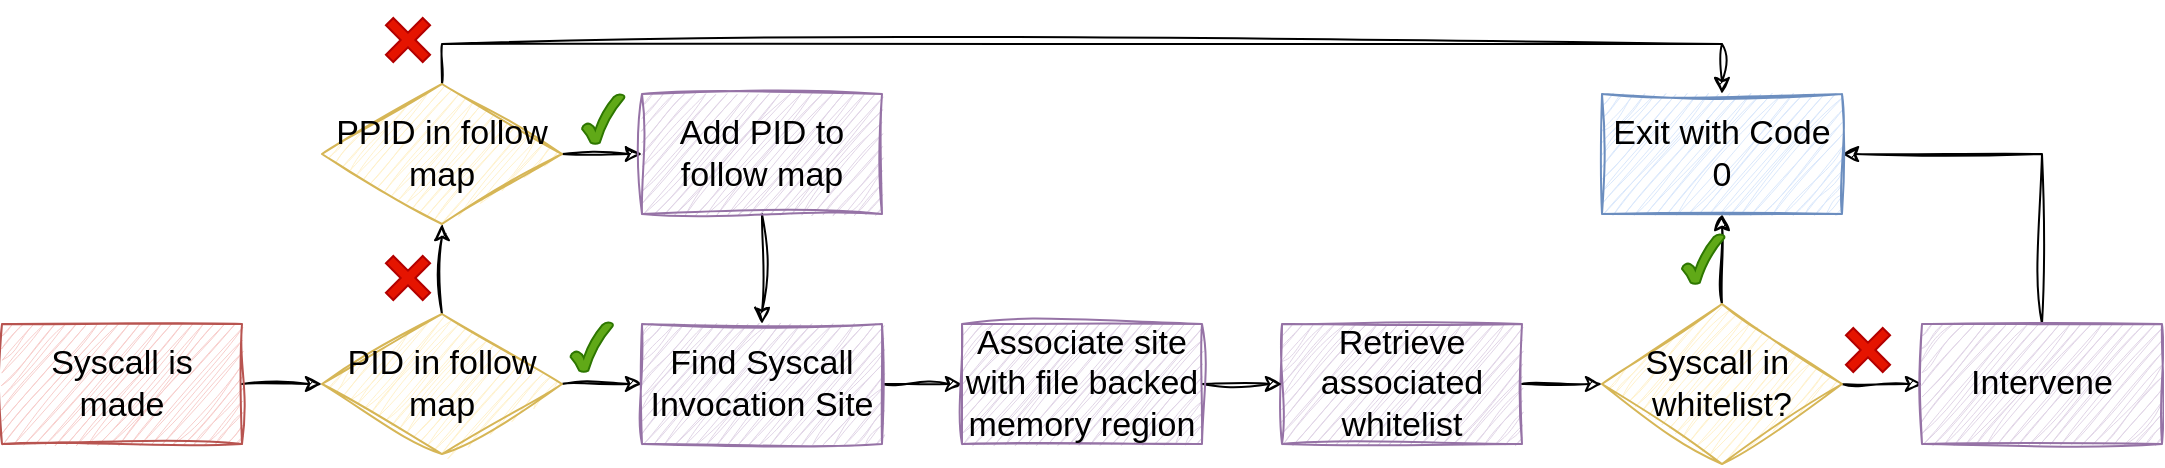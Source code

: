<mxfile version="26.2.15">
  <diagram name="Page-1" id="tkqT64Fa1Iadw7DtF-jP">
    <mxGraphModel dx="1234" dy="898" grid="1" gridSize="10" guides="1" tooltips="1" connect="1" arrows="1" fold="1" page="1" pageScale="1" pageWidth="1169" pageHeight="827" math="0" shadow="0">
      <root>
        <mxCell id="0" />
        <mxCell id="1" parent="0" />
        <mxCell id="hWOuJit7TbWxn14ip4OH-3" style="edgeStyle=orthogonalEdgeStyle;rounded=0;orthogonalLoop=1;jettySize=auto;html=1;exitX=1;exitY=0.5;exitDx=0;exitDy=0;entryX=0;entryY=0.5;entryDx=0;entryDy=0;sketch=1;curveFitting=1;jiggle=2;" parent="1" source="J1RcsDlZKyNho1X2fuFZ-2" target="J1RcsDlZKyNho1X2fuFZ-5" edge="1">
          <mxGeometry relative="1" as="geometry" />
        </mxCell>
        <mxCell id="J1RcsDlZKyNho1X2fuFZ-2" value="Syscall is made" style="rounded=0;whiteSpace=wrap;html=1;labelBackgroundColor=none;sketch=1;curveFitting=1;jiggle=2;fillColor=#f8cecc;strokeColor=#b85450;fontSize=17;" parent="1" vertex="1">
          <mxGeometry y="205" width="120" height="60" as="geometry" />
        </mxCell>
        <mxCell id="J1RcsDlZKyNho1X2fuFZ-39" value="" style="edgeStyle=orthogonalEdgeStyle;rounded=0;hachureGap=4;orthogonalLoop=1;jettySize=auto;html=1;fontFamily=Architects Daughter;fontSource=https%3A%2F%2Ffonts.googleapis.com%2Fcss%3Ffamily%3DArchitects%2BDaughter;strokeColor=none;sketch=1;curveFitting=1;jiggle=2;opacity=0;fontSize=17;" parent="1" source="J1RcsDlZKyNho1X2fuFZ-11" target="J1RcsDlZKyNho1X2fuFZ-38" edge="1">
          <mxGeometry relative="1" as="geometry" />
        </mxCell>
        <mxCell id="hWOuJit7TbWxn14ip4OH-4" style="edgeStyle=orthogonalEdgeStyle;rounded=0;orthogonalLoop=1;jettySize=auto;html=1;exitX=1;exitY=0.5;exitDx=0;exitDy=0;sketch=1;curveFitting=1;jiggle=2;" parent="1" source="J1RcsDlZKyNho1X2fuFZ-5" target="J1RcsDlZKyNho1X2fuFZ-8" edge="1">
          <mxGeometry relative="1" as="geometry" />
        </mxCell>
        <mxCell id="hWOuJit7TbWxn14ip4OH-11" style="edgeStyle=orthogonalEdgeStyle;rounded=0;orthogonalLoop=1;jettySize=auto;html=1;exitX=0.5;exitY=0;exitDx=0;exitDy=0;entryX=0.5;entryY=1;entryDx=0;entryDy=0;sketch=1;curveFitting=1;jiggle=2;" parent="1" source="J1RcsDlZKyNho1X2fuFZ-5" target="J1RcsDlZKyNho1X2fuFZ-25" edge="1">
          <mxGeometry relative="1" as="geometry" />
        </mxCell>
        <mxCell id="J1RcsDlZKyNho1X2fuFZ-5" value="PID in follow map" style="rhombus;whiteSpace=wrap;html=1;rounded=0;labelBackgroundColor=none;sketch=1;curveFitting=1;jiggle=2;fillColor=#fff2cc;strokeColor=#d6b656;fontSize=17;" parent="1" vertex="1">
          <mxGeometry x="160" y="200" width="120" height="70" as="geometry" />
        </mxCell>
        <mxCell id="hWOuJit7TbWxn14ip4OH-7" style="edgeStyle=orthogonalEdgeStyle;rounded=0;orthogonalLoop=1;jettySize=auto;html=1;exitX=1;exitY=0.5;exitDx=0;exitDy=0;entryX=0;entryY=0.5;entryDx=0;entryDy=0;sketch=1;curveFitting=1;jiggle=2;" parent="1" source="J1RcsDlZKyNho1X2fuFZ-17" target="J1RcsDlZKyNho1X2fuFZ-19" edge="1">
          <mxGeometry relative="1" as="geometry" />
        </mxCell>
        <mxCell id="J1RcsDlZKyNho1X2fuFZ-17" value="Retrieve associated whitelist" style="whiteSpace=wrap;html=1;rounded=0;labelBackgroundColor=none;sketch=1;curveFitting=1;jiggle=2;fillColor=#e1d5e7;strokeColor=#9673a6;fontSize=17;" parent="1" vertex="1">
          <mxGeometry x="640" y="205" width="120" height="60" as="geometry" />
        </mxCell>
        <mxCell id="hWOuJit7TbWxn14ip4OH-9" style="edgeStyle=orthogonalEdgeStyle;rounded=0;orthogonalLoop=1;jettySize=auto;html=1;entryX=0;entryY=0.5;entryDx=0;entryDy=0;sketch=1;curveFitting=1;jiggle=2;" parent="1" source="J1RcsDlZKyNho1X2fuFZ-19" target="J1RcsDlZKyNho1X2fuFZ-22" edge="1">
          <mxGeometry relative="1" as="geometry" />
        </mxCell>
        <mxCell id="0LeRUmsSPWUeUl92eG1U-1" style="edgeStyle=orthogonalEdgeStyle;rounded=0;sketch=1;hachureGap=4;jiggle=2;curveFitting=1;orthogonalLoop=1;jettySize=auto;html=1;exitX=0.5;exitY=0;exitDx=0;exitDy=0;entryX=0.5;entryY=1;entryDx=0;entryDy=0;fontFamily=Architects Daughter;fontSource=https%3A%2F%2Ffonts.googleapis.com%2Fcss%3Ffamily%3DArchitects%2BDaughter;" edge="1" parent="1" source="J1RcsDlZKyNho1X2fuFZ-19" target="J1RcsDlZKyNho1X2fuFZ-33">
          <mxGeometry relative="1" as="geometry" />
        </mxCell>
        <mxCell id="J1RcsDlZKyNho1X2fuFZ-19" value="Syscall in&amp;nbsp;&lt;div&gt;whitelist?&lt;/div&gt;" style="rhombus;whiteSpace=wrap;html=1;rounded=0;labelBackgroundColor=none;sketch=1;curveFitting=1;jiggle=2;fillColor=#fff2cc;strokeColor=#d6b656;fontSize=17;" parent="1" vertex="1">
          <mxGeometry x="800" y="195" width="120" height="80" as="geometry" />
        </mxCell>
        <mxCell id="0LeRUmsSPWUeUl92eG1U-8" style="edgeStyle=orthogonalEdgeStyle;rounded=0;sketch=1;hachureGap=4;jiggle=2;curveFitting=1;orthogonalLoop=1;jettySize=auto;html=1;exitX=0.5;exitY=0;exitDx=0;exitDy=0;entryX=1;entryY=0.5;entryDx=0;entryDy=0;fontFamily=Architects Daughter;fontSource=https%3A%2F%2Ffonts.googleapis.com%2Fcss%3Ffamily%3DArchitects%2BDaughter;" edge="1" parent="1" source="J1RcsDlZKyNho1X2fuFZ-22" target="J1RcsDlZKyNho1X2fuFZ-33">
          <mxGeometry relative="1" as="geometry" />
        </mxCell>
        <mxCell id="J1RcsDlZKyNho1X2fuFZ-22" value="Intervene" style="whiteSpace=wrap;html=1;rounded=0;labelBackgroundColor=none;sketch=1;curveFitting=1;jiggle=2;fillColor=#e1d5e7;strokeColor=#9673a6;fontSize=17;" parent="1" vertex="1">
          <mxGeometry x="960" y="205" width="120" height="60" as="geometry" />
        </mxCell>
        <mxCell id="hWOuJit7TbWxn14ip4OH-12" style="edgeStyle=orthogonalEdgeStyle;rounded=0;orthogonalLoop=1;jettySize=auto;html=1;exitX=1;exitY=0.5;exitDx=0;exitDy=0;entryX=0;entryY=0.5;entryDx=0;entryDy=0;sketch=1;curveFitting=1;jiggle=2;" parent="1" source="J1RcsDlZKyNho1X2fuFZ-25" target="J1RcsDlZKyNho1X2fuFZ-27" edge="1">
          <mxGeometry relative="1" as="geometry" />
        </mxCell>
        <mxCell id="hWOuJit7TbWxn14ip4OH-14" style="edgeStyle=orthogonalEdgeStyle;rounded=0;orthogonalLoop=1;jettySize=auto;html=1;exitX=0.5;exitY=0;exitDx=0;exitDy=0;entryX=0.5;entryY=0;entryDx=0;entryDy=0;sketch=1;curveFitting=1;jiggle=2;" parent="1" source="J1RcsDlZKyNho1X2fuFZ-25" target="J1RcsDlZKyNho1X2fuFZ-33" edge="1">
          <mxGeometry relative="1" as="geometry" />
        </mxCell>
        <mxCell id="J1RcsDlZKyNho1X2fuFZ-25" value="PPID in follow map" style="rhombus;whiteSpace=wrap;html=1;rounded=0;labelBackgroundColor=none;sketch=1;curveFitting=1;jiggle=2;fillColor=#fff2cc;strokeColor=#d6b656;fontSize=17;" parent="1" vertex="1">
          <mxGeometry x="160" y="85" width="120" height="70" as="geometry" />
        </mxCell>
        <mxCell id="hWOuJit7TbWxn14ip4OH-13" style="edgeStyle=orthogonalEdgeStyle;rounded=0;orthogonalLoop=1;jettySize=auto;html=1;exitX=0.5;exitY=1;exitDx=0;exitDy=0;entryX=0.5;entryY=0;entryDx=0;entryDy=0;sketch=1;curveFitting=1;jiggle=2;" parent="1" source="J1RcsDlZKyNho1X2fuFZ-27" target="J1RcsDlZKyNho1X2fuFZ-8" edge="1">
          <mxGeometry relative="1" as="geometry" />
        </mxCell>
        <mxCell id="J1RcsDlZKyNho1X2fuFZ-27" value="Add PID to&lt;div&gt;follow map&lt;/div&gt;" style="whiteSpace=wrap;html=1;rounded=0;labelBackgroundColor=none;sketch=1;curveFitting=1;jiggle=2;fillColor=#e1d5e7;strokeColor=#9673a6;fontSize=17;" parent="1" vertex="1">
          <mxGeometry x="320" y="90" width="120" height="60" as="geometry" />
        </mxCell>
        <mxCell id="J1RcsDlZKyNho1X2fuFZ-33" value="Exit with Code 0" style="whiteSpace=wrap;html=1;rounded=0;labelBackgroundColor=none;sketch=1;curveFitting=1;jiggle=2;fillColor=#dae8fc;strokeColor=#6c8ebf;fontSize=17;" parent="1" vertex="1">
          <mxGeometry x="800" y="90" width="120" height="60" as="geometry" />
        </mxCell>
        <mxCell id="J1RcsDlZKyNho1X2fuFZ-38" value="" style="rhombus;whiteSpace=wrap;html=1;fillColor=#fff2cc;strokeColor=none;rounded=0;labelBackgroundColor=none;sketch=1;curveFitting=1;jiggle=2;opacity=0;fontSize=17;" parent="1" vertex="1">
          <mxGeometry x="650" y="60" width="140" height="80" as="geometry" />
        </mxCell>
        <mxCell id="hWOuJit7TbWxn14ip4OH-1" value="" style="edgeStyle=orthogonalEdgeStyle;rounded=0;hachureGap=4;orthogonalLoop=1;jettySize=auto;html=1;fontFamily=Architects Daughter;fontSource=https%3A%2F%2Ffonts.googleapis.com%2Fcss%3Ffamily%3DArchitects%2BDaughter;strokeColor=none;sketch=1;curveFitting=1;jiggle=2;opacity=0;fontSize=17;" parent="1" source="J1RcsDlZKyNho1X2fuFZ-5" target="J1RcsDlZKyNho1X2fuFZ-8" edge="1">
          <mxGeometry relative="1" as="geometry">
            <mxPoint x="300" y="235" as="sourcePoint" />
            <mxPoint x="720" y="140" as="targetPoint" />
          </mxGeometry>
        </mxCell>
        <mxCell id="hWOuJit7TbWxn14ip4OH-5" style="edgeStyle=orthogonalEdgeStyle;rounded=0;orthogonalLoop=1;jettySize=auto;html=1;exitX=1;exitY=0.5;exitDx=0;exitDy=0;entryX=0;entryY=0.5;entryDx=0;entryDy=0;sketch=1;curveFitting=1;jiggle=2;" parent="1" source="J1RcsDlZKyNho1X2fuFZ-8" target="J1RcsDlZKyNho1X2fuFZ-11" edge="1">
          <mxGeometry relative="1" as="geometry" />
        </mxCell>
        <mxCell id="J1RcsDlZKyNho1X2fuFZ-8" value="Find Syscall&lt;div&gt;Invocation Site&lt;/div&gt;" style="whiteSpace=wrap;html=1;rounded=0;labelBackgroundColor=none;sketch=1;curveFitting=1;jiggle=2;fillColor=#e1d5e7;strokeColor=#9673a6;fontSize=17;" parent="1" vertex="1">
          <mxGeometry x="320" y="205" width="120" height="60" as="geometry" />
        </mxCell>
        <mxCell id="hWOuJit7TbWxn14ip4OH-2" value="" style="edgeStyle=orthogonalEdgeStyle;rounded=0;hachureGap=4;orthogonalLoop=1;jettySize=auto;html=1;fontFamily=Architects Daughter;fontSource=https%3A%2F%2Ffonts.googleapis.com%2Fcss%3Ffamily%3DArchitects%2BDaughter;strokeColor=none;sketch=1;curveFitting=1;jiggle=2;opacity=0;fontSize=17;" parent="1" source="J1RcsDlZKyNho1X2fuFZ-8" target="J1RcsDlZKyNho1X2fuFZ-11" edge="1">
          <mxGeometry relative="1" as="geometry">
            <mxPoint x="440" y="235" as="sourcePoint" />
            <mxPoint x="720" y="140" as="targetPoint" />
          </mxGeometry>
        </mxCell>
        <mxCell id="hWOuJit7TbWxn14ip4OH-6" style="edgeStyle=orthogonalEdgeStyle;rounded=0;orthogonalLoop=1;jettySize=auto;html=1;exitX=1;exitY=0.5;exitDx=0;exitDy=0;entryX=0;entryY=0.5;entryDx=0;entryDy=0;sketch=1;curveFitting=1;jiggle=2;" parent="1" source="J1RcsDlZKyNho1X2fuFZ-11" target="J1RcsDlZKyNho1X2fuFZ-17" edge="1">
          <mxGeometry relative="1" as="geometry" />
        </mxCell>
        <mxCell id="J1RcsDlZKyNho1X2fuFZ-11" value="Associate site&lt;div&gt;with file backed&lt;/div&gt;&lt;div&gt;memory region&lt;/div&gt;" style="whiteSpace=wrap;html=1;rounded=0;labelBackgroundColor=none;sketch=1;curveFitting=1;jiggle=2;fillColor=#e1d5e7;strokeColor=#9673a6;fontSize=17;" parent="1" vertex="1">
          <mxGeometry x="480" y="205" width="120" height="60" as="geometry" />
        </mxCell>
        <mxCell id="hWOuJit7TbWxn14ip4OH-15" value="" style="verticalLabelPosition=bottom;verticalAlign=top;html=1;shape=mxgraph.basic.tick;hachureGap=4;fontFamily=Architects Daughter;fontSource=https%3A%2F%2Ffonts.googleapis.com%2Fcss%3Ffamily%3DArchitects%2BDaughter;fillColor=#60a917;fontColor=#ffffff;strokeColor=#2D7600;" parent="1" vertex="1">
          <mxGeometry x="284.25" y="204" width="21.25" height="25" as="geometry" />
        </mxCell>
        <mxCell id="hWOuJit7TbWxn14ip4OH-17" value="" style="verticalLabelPosition=bottom;verticalAlign=top;html=1;shape=mxgraph.basic.tick;hachureGap=4;fontFamily=Architects Daughter;fontSource=https%3A%2F%2Ffonts.googleapis.com%2Fcss%3Ffamily%3DArchitects%2BDaughter;fillColor=#60a917;fontColor=#ffffff;strokeColor=#2D7600;" parent="1" vertex="1">
          <mxGeometry x="290" y="90" width="21.25" height="25" as="geometry" />
        </mxCell>
        <mxCell id="hWOuJit7TbWxn14ip4OH-18" value="" style="shape=cross;whiteSpace=wrap;html=1;hachureGap=4;fontFamily=Architects Daughter;fontSource=https%3A%2F%2Ffonts.googleapis.com%2Fcss%3Ffamily%3DArchitects%2BDaughter;rotation=45;fillColor=#e51400;fontColor=#ffffff;strokeColor=#B20000;" parent="1" vertex="1">
          <mxGeometry x="190" y="169" width="26" height="26" as="geometry" />
        </mxCell>
        <mxCell id="hWOuJit7TbWxn14ip4OH-19" value="" style="shape=cross;whiteSpace=wrap;html=1;hachureGap=4;fontFamily=Architects Daughter;fontSource=https%3A%2F%2Ffonts.googleapis.com%2Fcss%3Ffamily%3DArchitects%2BDaughter;rotation=45;fillColor=#e51400;fontColor=#ffffff;strokeColor=#B20000;" parent="1" vertex="1">
          <mxGeometry x="190" y="50" width="26" height="26" as="geometry" />
        </mxCell>
        <mxCell id="0LeRUmsSPWUeUl92eG1U-2" value="" style="verticalLabelPosition=bottom;verticalAlign=top;html=1;shape=mxgraph.basic.tick;hachureGap=4;fontFamily=Architects Daughter;fontSource=https%3A%2F%2Ffonts.googleapis.com%2Fcss%3Ffamily%3DArchitects%2BDaughter;fillColor=#60a917;fontColor=#ffffff;strokeColor=#2D7600;" vertex="1" parent="1">
          <mxGeometry x="840" y="160" width="21.25" height="25" as="geometry" />
        </mxCell>
        <mxCell id="0LeRUmsSPWUeUl92eG1U-3" value="" style="shape=cross;whiteSpace=wrap;html=1;hachureGap=4;fontFamily=Architects Daughter;fontSource=https%3A%2F%2Ffonts.googleapis.com%2Fcss%3Ffamily%3DArchitects%2BDaughter;rotation=45;fillColor=#e51400;fontColor=#ffffff;strokeColor=#B20000;" vertex="1" parent="1">
          <mxGeometry x="920" y="205" width="26" height="26" as="geometry" />
        </mxCell>
      </root>
    </mxGraphModel>
  </diagram>
</mxfile>
